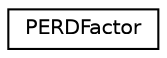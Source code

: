 digraph "Graphical Class Hierarchy"
{
 // LATEX_PDF_SIZE
  edge [fontname="Helvetica",fontsize="10",labelfontname="Helvetica",labelfontsize="10"];
  node [fontname="Helvetica",fontsize="10",shape=record];
  rankdir="LR";
  Node0 [label="PERDFactor",height=0.2,width=0.4,color="black", fillcolor="white", style="filled",URL="$classmoja_1_1modules_1_1cbm_1_1PERDFactor.html",tooltip=" "];
}
